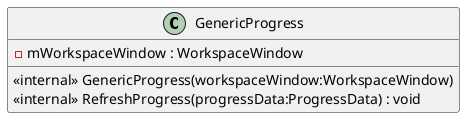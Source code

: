 @startuml
class GenericProgress {
    <<internal>> GenericProgress(workspaceWindow:WorkspaceWindow)
    <<internal>> RefreshProgress(progressData:ProgressData) : void
    - mWorkspaceWindow : WorkspaceWindow
}
@enduml
